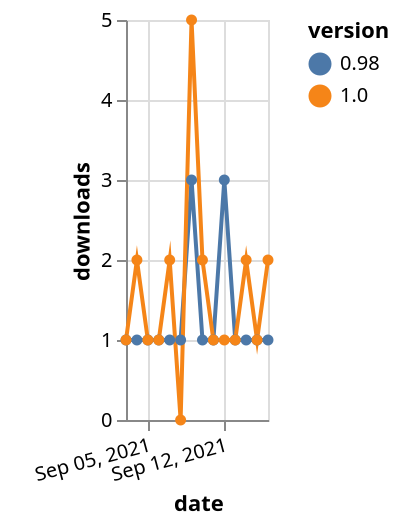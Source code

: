 {"$schema": "https://vega.github.io/schema/vega-lite/v5.json", "description": "A simple bar chart with embedded data.", "data": {"values": [{"date": "2021-09-03", "total": 419, "delta": 1, "version": "0.98"}, {"date": "2021-09-04", "total": 420, "delta": 1, "version": "0.98"}, {"date": "2021-09-05", "total": 421, "delta": 1, "version": "0.98"}, {"date": "2021-09-06", "total": 422, "delta": 1, "version": "0.98"}, {"date": "2021-09-07", "total": 423, "delta": 1, "version": "0.98"}, {"date": "2021-09-08", "total": 424, "delta": 1, "version": "0.98"}, {"date": "2021-09-09", "total": 427, "delta": 3, "version": "0.98"}, {"date": "2021-09-10", "total": 428, "delta": 1, "version": "0.98"}, {"date": "2021-09-11", "total": 429, "delta": 1, "version": "0.98"}, {"date": "2021-09-12", "total": 432, "delta": 3, "version": "0.98"}, {"date": "2021-09-13", "total": 433, "delta": 1, "version": "0.98"}, {"date": "2021-09-14", "total": 434, "delta": 1, "version": "0.98"}, {"date": "2021-09-15", "total": 435, "delta": 1, "version": "0.98"}, {"date": "2021-09-16", "total": 436, "delta": 1, "version": "0.98"}, {"date": "2021-09-03", "total": 202, "delta": 1, "version": "1.0"}, {"date": "2021-09-04", "total": 204, "delta": 2, "version": "1.0"}, {"date": "2021-09-05", "total": 205, "delta": 1, "version": "1.0"}, {"date": "2021-09-06", "total": 206, "delta": 1, "version": "1.0"}, {"date": "2021-09-07", "total": 208, "delta": 2, "version": "1.0"}, {"date": "2021-09-08", "total": 208, "delta": 0, "version": "1.0"}, {"date": "2021-09-09", "total": 213, "delta": 5, "version": "1.0"}, {"date": "2021-09-10", "total": 215, "delta": 2, "version": "1.0"}, {"date": "2021-09-11", "total": 216, "delta": 1, "version": "1.0"}, {"date": "2021-09-12", "total": 217, "delta": 1, "version": "1.0"}, {"date": "2021-09-13", "total": 218, "delta": 1, "version": "1.0"}, {"date": "2021-09-14", "total": 220, "delta": 2, "version": "1.0"}, {"date": "2021-09-15", "total": 221, "delta": 1, "version": "1.0"}, {"date": "2021-09-16", "total": 223, "delta": 2, "version": "1.0"}]}, "width": "container", "mark": {"type": "line", "point": {"filled": true}}, "encoding": {"x": {"field": "date", "type": "temporal", "timeUnit": "yearmonthdate", "title": "date", "axis": {"labelAngle": -15}}, "y": {"field": "delta", "type": "quantitative", "title": "downloads"}, "color": {"field": "version", "type": "nominal"}, "tooltip": {"field": "delta"}}}